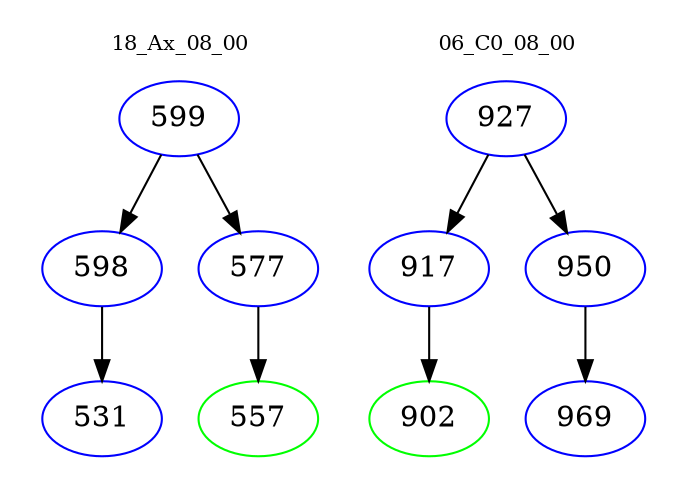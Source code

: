 digraph{
subgraph cluster_0 {
color = white
label = "18_Ax_08_00";
fontsize=10;
T0_599 [label="599", color="blue"]
T0_599 -> T0_598 [color="black"]
T0_598 [label="598", color="blue"]
T0_598 -> T0_531 [color="black"]
T0_531 [label="531", color="blue"]
T0_599 -> T0_577 [color="black"]
T0_577 [label="577", color="blue"]
T0_577 -> T0_557 [color="black"]
T0_557 [label="557", color="green"]
}
subgraph cluster_1 {
color = white
label = "06_C0_08_00";
fontsize=10;
T1_927 [label="927", color="blue"]
T1_927 -> T1_917 [color="black"]
T1_917 [label="917", color="blue"]
T1_917 -> T1_902 [color="black"]
T1_902 [label="902", color="green"]
T1_927 -> T1_950 [color="black"]
T1_950 [label="950", color="blue"]
T1_950 -> T1_969 [color="black"]
T1_969 [label="969", color="blue"]
}
}
